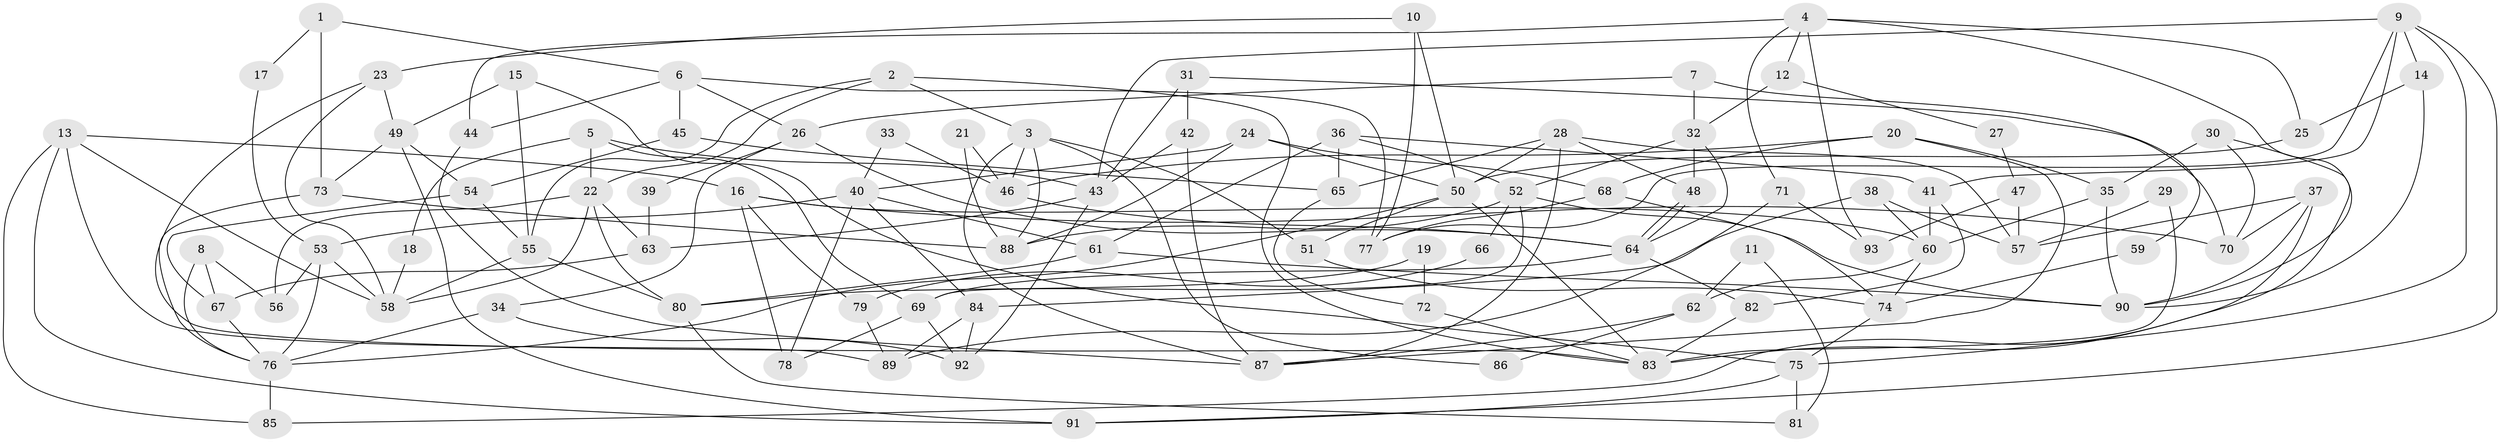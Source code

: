 // coarse degree distribution, {3: 0.25862068965517243, 4: 0.1896551724137931, 10: 0.017241379310344827, 6: 0.06896551724137931, 7: 0.06896551724137931, 9: 0.034482758620689655, 2: 0.06896551724137931, 5: 0.15517241379310345, 8: 0.1206896551724138, 12: 0.017241379310344827}
// Generated by graph-tools (version 1.1) at 2025/24/03/03/25 07:24:02]
// undirected, 93 vertices, 186 edges
graph export_dot {
graph [start="1"]
  node [color=gray90,style=filled];
  1;
  2;
  3;
  4;
  5;
  6;
  7;
  8;
  9;
  10;
  11;
  12;
  13;
  14;
  15;
  16;
  17;
  18;
  19;
  20;
  21;
  22;
  23;
  24;
  25;
  26;
  27;
  28;
  29;
  30;
  31;
  32;
  33;
  34;
  35;
  36;
  37;
  38;
  39;
  40;
  41;
  42;
  43;
  44;
  45;
  46;
  47;
  48;
  49;
  50;
  51;
  52;
  53;
  54;
  55;
  56;
  57;
  58;
  59;
  60;
  61;
  62;
  63;
  64;
  65;
  66;
  67;
  68;
  69;
  70;
  71;
  72;
  73;
  74;
  75;
  76;
  77;
  78;
  79;
  80;
  81;
  82;
  83;
  84;
  85;
  86;
  87;
  88;
  89;
  90;
  91;
  92;
  93;
  1 -- 73;
  1 -- 6;
  1 -- 17;
  2 -- 55;
  2 -- 3;
  2 -- 22;
  2 -- 83;
  3 -- 88;
  3 -- 87;
  3 -- 46;
  3 -- 51;
  3 -- 86;
  4 -- 25;
  4 -- 90;
  4 -- 12;
  4 -- 44;
  4 -- 71;
  4 -- 93;
  5 -- 22;
  5 -- 43;
  5 -- 18;
  5 -- 69;
  6 -- 26;
  6 -- 44;
  6 -- 45;
  6 -- 77;
  7 -- 32;
  7 -- 26;
  7 -- 59;
  8 -- 67;
  8 -- 56;
  8 -- 76;
  9 -- 77;
  9 -- 75;
  9 -- 14;
  9 -- 41;
  9 -- 43;
  9 -- 91;
  10 -- 77;
  10 -- 50;
  10 -- 23;
  11 -- 81;
  11 -- 62;
  12 -- 32;
  12 -- 27;
  13 -- 16;
  13 -- 58;
  13 -- 85;
  13 -- 89;
  13 -- 91;
  14 -- 90;
  14 -- 25;
  15 -- 75;
  15 -- 49;
  15 -- 55;
  16 -- 60;
  16 -- 78;
  16 -- 70;
  16 -- 79;
  17 -- 53;
  18 -- 58;
  19 -- 80;
  19 -- 72;
  20 -- 35;
  20 -- 46;
  20 -- 68;
  20 -- 87;
  21 -- 46;
  21 -- 88;
  22 -- 63;
  22 -- 56;
  22 -- 58;
  22 -- 80;
  23 -- 49;
  23 -- 58;
  23 -- 83;
  24 -- 50;
  24 -- 40;
  24 -- 68;
  24 -- 88;
  25 -- 50;
  26 -- 34;
  26 -- 64;
  26 -- 39;
  27 -- 47;
  28 -- 48;
  28 -- 57;
  28 -- 50;
  28 -- 65;
  28 -- 87;
  29 -- 57;
  29 -- 83;
  30 -- 83;
  30 -- 35;
  30 -- 70;
  31 -- 70;
  31 -- 42;
  31 -- 43;
  32 -- 64;
  32 -- 52;
  32 -- 48;
  33 -- 40;
  33 -- 46;
  34 -- 76;
  34 -- 92;
  35 -- 90;
  35 -- 60;
  36 -- 65;
  36 -- 61;
  36 -- 41;
  36 -- 52;
  37 -- 85;
  37 -- 70;
  37 -- 57;
  37 -- 90;
  38 -- 60;
  38 -- 84;
  38 -- 57;
  39 -- 63;
  40 -- 53;
  40 -- 61;
  40 -- 78;
  40 -- 84;
  41 -- 60;
  41 -- 82;
  42 -- 87;
  42 -- 43;
  43 -- 63;
  43 -- 92;
  44 -- 87;
  45 -- 54;
  45 -- 65;
  46 -- 64;
  47 -- 93;
  47 -- 57;
  48 -- 64;
  48 -- 64;
  49 -- 91;
  49 -- 73;
  49 -- 54;
  50 -- 83;
  50 -- 51;
  50 -- 76;
  51 -- 74;
  52 -- 69;
  52 -- 66;
  52 -- 88;
  52 -- 90;
  53 -- 58;
  53 -- 76;
  53 -- 56;
  54 -- 55;
  54 -- 67;
  55 -- 58;
  55 -- 80;
  59 -- 74;
  60 -- 74;
  60 -- 62;
  61 -- 90;
  61 -- 80;
  62 -- 87;
  62 -- 86;
  63 -- 67;
  64 -- 82;
  64 -- 69;
  65 -- 72;
  66 -- 79;
  67 -- 76;
  68 -- 74;
  68 -- 77;
  69 -- 78;
  69 -- 92;
  71 -- 89;
  71 -- 93;
  72 -- 83;
  73 -- 88;
  73 -- 76;
  74 -- 75;
  75 -- 91;
  75 -- 81;
  76 -- 85;
  79 -- 89;
  80 -- 81;
  82 -- 83;
  84 -- 92;
  84 -- 89;
}
